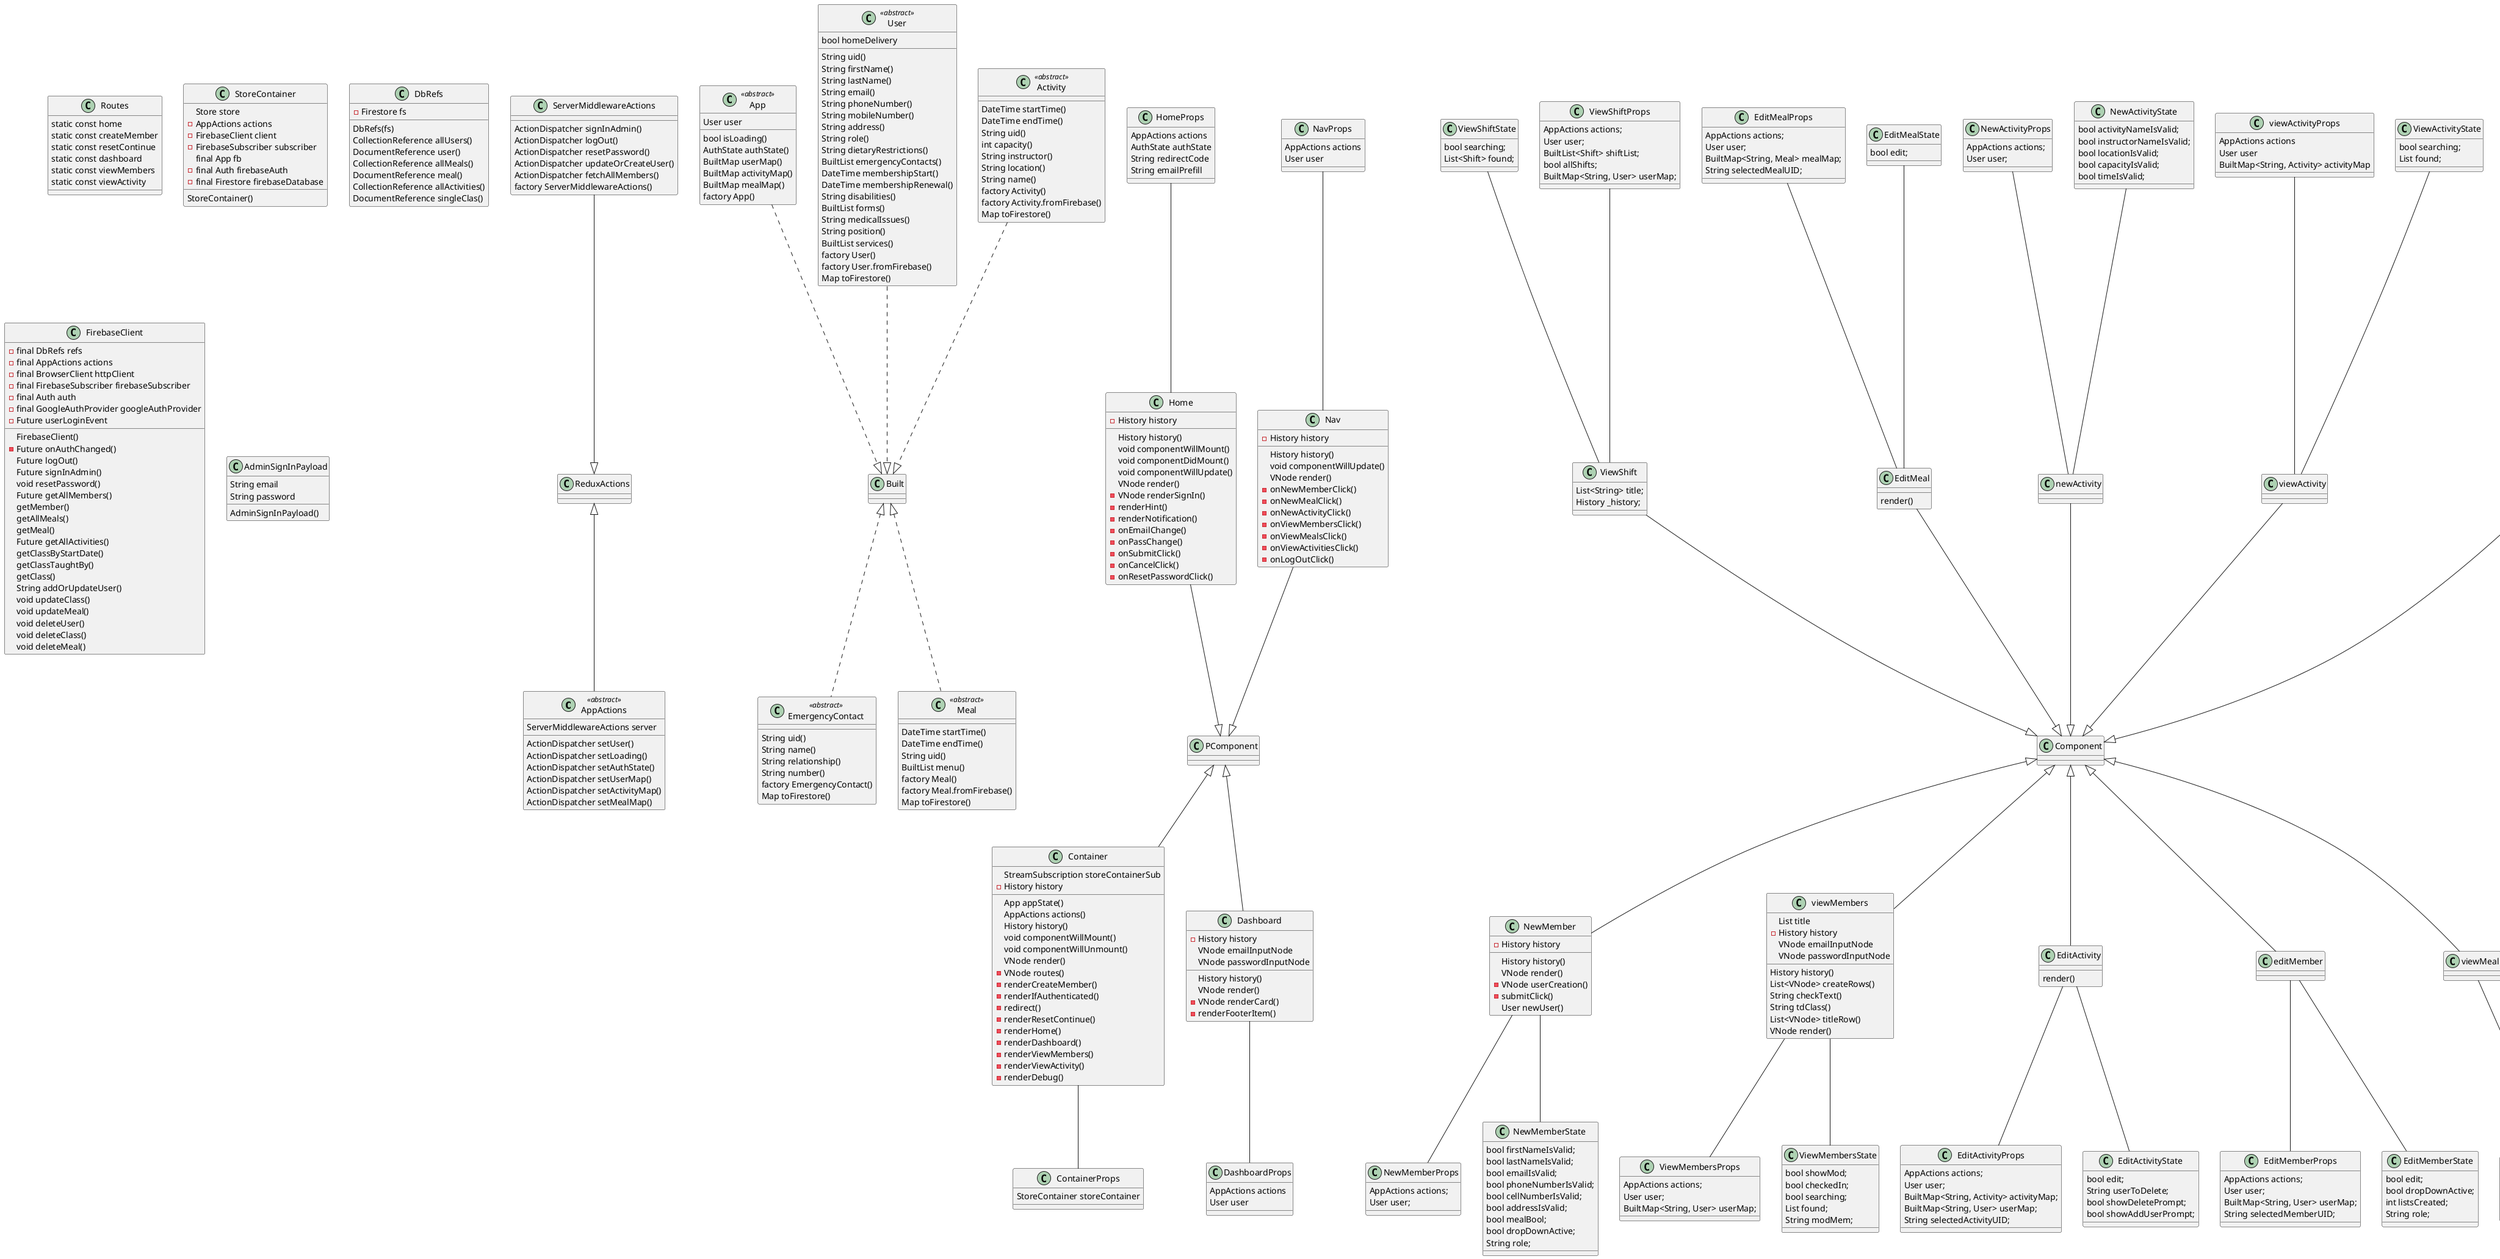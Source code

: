 @startuml BSCDiagram

class AppActions <<abstract>>{
  ServerMiddlewareActions server
  ActionDispatcher setUser()
  ActionDispatcher setLoading()
  ActionDispatcher setAuthState()
  ActionDispatcher setUserMap()
  ActionDispatcher setActivityMap()
  ActionDispatcher setMealMap()
}

class App <<abstract>>{
    User user
    bool isLoading()
    AuthState authState()
    BuiltMap userMap()
    BuiltMap activityMap()
    BuiltMap mealMap()
    factory App()
}

class Routes{
    static const home
    static const createMember
    static const resetContinue
    static const dashboard
    static const viewMembers
    static const viewActivity
}

class StoreContainer{
    Store store
    -AppActions actions
    -FirebaseClient client
    -FirebaseSubscriber subscriber
    final App fb
    -final Auth firebaseAuth
    -final Firestore firebaseDatabase
    StoreContainer()
}

class User <<abstract>>{
    String uid()
    String firstName()
    String lastName()
    String email()
    String phoneNumber()
    String mobileNumber()
    String address()
    String role()
    bool homeDelivery
    String dietaryRestrictions()
    BuiltList emergencyContacts()
    DateTime membershipStart()
    DateTime membershipRenewal()
    String disabilities()
    BuiltList forms()
    String medicalIssues()
    String position()
    BuiltList services()
    factory User()
    factory User.fromFirebase()
    Map toFirestore()
}

class EmergencyContact <<abstract>>{
    String uid()
    String name()
    String relationship()
    String number()
    factory EmergencyContact()
    Map toFirestore()
}

class Meal <<abstract>>{
    DateTime startTime()
    DateTime endTime()
    String uid()
    BuiltList menu()
    factory Meal()
    factory Meal.fromFirebase()
    Map toFirestore()
}

class Activity <<abstract>>{
    DateTime startTime()
    DateTime endTime()
    String uid()
    int capacity()
    String instructor()
    String location()
    String name()
    factory Activity()
    factory Activity.fromFirebase()
    Map toFirestore()
}

class DbRefs{
    -Firestore fs
    DbRefs(fs)
    CollectionReference allUsers()
    DocumentReference user()
    CollectionReference allMeals()
    DocumentReference meal()
    CollectionReference allActivities()
    DocumentReference singleClas()
}

class FirebaseClient{
    -final DbRefs refs
    -final AppActions actions
    -final BrowserClient httpClient
    -final FirebaseSubscriber firebaseSubscriber
    -final Auth auth
    -final GoogleAuthProvider googleAuthProvider
    FirebaseClient()
    -Future onAuthChanged()
    -Future userLoginEvent
    Future logOut()
    Future signInAdmin()
    void resetPassword()
    Future getAllMembers()
    getMember()
    getAllMeals()
    getMeal()
    Future getAllActivities()
    getClassByStartDate()
    getClassTaughtBy()
    getClass()
    String addOrUpdateUser()
    void updateClass()
    void updateMeal()
    void deleteUser()
    void deleteClass()
    void deleteMeal()
}

class AdminSignInPayload{
    String email
    String password
    AdminSignInPayload()
}

class ServerMiddlewareActions{
    ActionDispatcher signInAdmin()
    ActionDispatcher logOut()
    ActionDispatcher resetPassword()
    ActionDispatcher updateOrCreateUser()
    ActionDispatcher fetchAllMembers()
    factory ServerMiddlewareActions()
}

class ContainerProps{
    StoreContainer storeContainer
}

class Container{
    StreamSubscription storeContainerSub
    App appState()
    AppActions actions()
    -History history
    History history()
    void componentWillMount()
    void componentWillUnmount()
    VNode render()
    -VNode routes()
    -renderCreateMember()
    -renderIfAuthenticated()
    -redirect()
    -renderResetContinue()
    -renderHome()
    -renderDashboard()
    -renderViewMembers()
    -renderViewActivity()
    -renderDebug()
}

class DashboardProps {
  AppActions actions
  User user
}

class Dashboard{
    -History history
    History history()
    VNode emailInputNode
    VNode passwordInputNode
    VNode render()
    -VNode renderCard()
    -renderFooterItem()
}

class HomeProps {
  AppActions actions
  AuthState authState
  String redirectCode
  String emailPrefill
}

class Home{
    -History history
    History history()
    void componentWillMount()
    void componentDidMount()
    void componentWillUpdate()
    VNode render()
    -VNode renderSignIn()
    -renderHint()
    -renderNotification()
    -onEmailChange()
    -onPassChange()
    -onSubmitClick()
    -onCancelClick()
    -onResetPasswordClick()
}

class NewMember{
    -History history
    History history()
    VNode render()
    -VNode userCreation()
    -submitClick()
    User newUser()
}

class NewMealProps {
  AppActions actions;
  User user;
  Meal meal;
}

class NewMealState {
  bool timeIsValid;
}

class viewMealProps {
  AppActions actions
  User user
  BuiltMap<String, Meal> mealMap
}

class viewActivityProps {
  AppActions actions
  User user
  BuiltMap<String, Activity> activityMap
}

class ViewActivityState {
  bool searching;
  List found;
}

class NewActivityProps {
  AppActions actions;
  User user;
}

class NewActivityState {
  bool activityNameIsValid;
  bool instructorNameIsValid;
  bool locationIsValid;
  bool capacityIsValid;
  bool timeIsValid;
}

class viewMembers{
    List title
    -History history
    History history()
    VNode emailInputNode
    VNode passwordInputNode
    List<VNode> createRows()
    String checkText()
    String tdClass()
    List<VNode> titleRow()
    VNode render()
}

class ViewMembersProps {
  AppActions actions;
  User user;
  BuiltMap<String, User> userMap;
}

class ViewMembersState {
  bool showMod;
  bool checkedIn;
  bool searching;
  List found;
  String modMem;
}

class NavProps {
  AppActions actions
  User user
}

class Nav{
    -History history
    History history()
    void componentWillUpdate()
    VNode render()
    -onNewMemberClick()
    -onNewMealClick()
    -onNewActivityClick()
    -onViewMembersClick()
    -onViewMealsClick()
    -onViewActivitiesClick()
    -onLogOutClick()
}

class EditMemberProps {
  AppActions actions;
  User user;
  BuiltMap<String, User> userMap;
  String selectedMemberUID;
}

class EditMemberState {
  bool edit;
  bool dropDownActive;
  int listsCreated;
  String role;
}

class NewMemberProps {
  AppActions actions;
  User user;
}

class NewMemberState {
  bool firstNameIsValid;
  bool lastNameIsValid;
  bool emailIsValid;
  bool phoneNumberIsValid;
  bool cellNumberIsValid;
  bool addressIsValid;
  bool mealBool;
  bool dropDownActive;
  String role;
}

class ViewShiftState {
    bool searching;
    List<Shift> found;
}

class ViewShiftProps {
  AppActions actions;
  User user;
  BuiltList<Shift> shiftList;
  bool allShifts;
  BuiltMap<String, User> userMap;
}

class ViewShift {
  List<String> title;
  History _history;
}

class EditActivityProps {
  AppActions actions;
  User user;
  BuiltMap<String, Activity> activityMap;
  BuiltMap<String, User> userMap;
  String selectedActivityUID;
}

class EditActivityState {
  bool edit;
  String userToDelete;
  bool showDeletePrompt;
  bool showAddUserPrompt;
}

class EditActivity{
    render()
}

class EditMealProps {
  AppActions actions;
  User user;
  BuiltMap<String, Meal> mealMap;
  String selectedMealUID;
}

class EditMealState {
  bool edit;
}

class EditMeal{
    render()
}

Home --|> PComponent
HomeProps -- Home
PComponent <|-- Dashboard
Dashboard -- DashboardProps
PComponent <|-- Container
Container -- ContainerProps
Nav --|> PComponent
NavProps -- Nav

ViewShiftProps -- ViewShift
ViewShiftState -- ViewShift
ViewShift --|> Component

newActivity --|> Component
NewActivityProps -- newActivity
NewActivityState -- newActivity

viewActivity --|> Component
ViewActivityState -- viewActivity
viewActivityProps -- viewActivity

Component <|-- EditActivity
EditActivity -- EditActivityProps
EditActivity -- EditActivityState

Component <|-- NewMember
NewMember -- NewMemberState
NewMember -- NewMemberProps

Component <|-- editMember
editMember -- EditMemberProps
editMember -- EditMemberState 

Component <|-- viewMembers
viewMembers -- ViewMembersProps
viewMembers -- ViewMembersState

Component <|-- viewMeal
viewMeal -- viewMealProps

NewMeal --|> Component
NewMealProps -- NewMeal
NewMealState -- NewMeal

EditMeal --|> Component
EditMealProps -- EditMeal
EditMealState -- EditMeal



Activity ..|> Built
Built <|.. Meal
Built <|.. EmergencyContact
User ..|> Built

App ..|> Built
ReduxActions <|-- AppActions
ServerMiddlewareActions --|> ReduxActions
@enduml